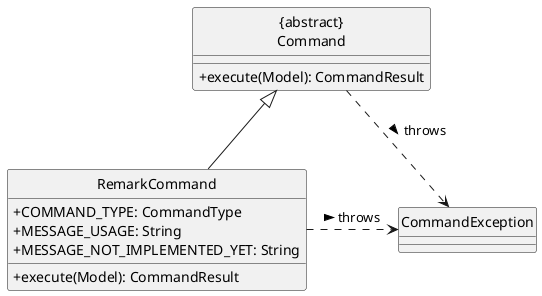 @startuml
hide circle
skinparam classAttributeIconSize 0

Class "{abstract}\nCommand" as Command {
  +execute(Model): CommandResult
}
Class RemarkCommand {
  +COMMAND_TYPE: CommandType
  +MESSAGE_USAGE: String
  +MESSAGE_NOT_IMPLEMENTED_YET: String
  +execute(Model): CommandResult
}
Class CommandException

RemarkCommand -up-|> Command
Command ..> CommandException: throws >
RemarkCommand .right.> CommandException: throws >
@enduml
